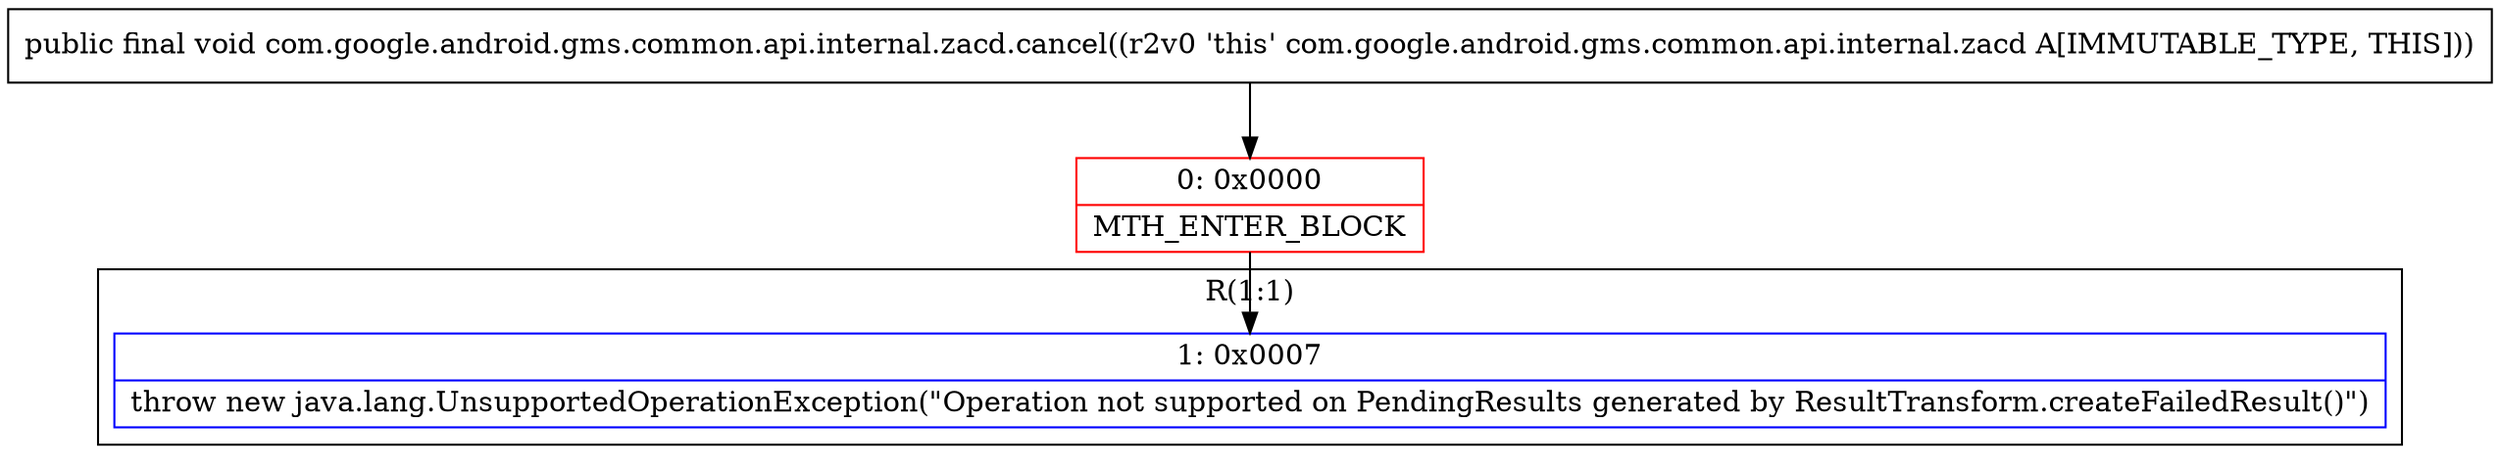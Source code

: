digraph "CFG forcom.google.android.gms.common.api.internal.zacd.cancel()V" {
subgraph cluster_Region_98460003 {
label = "R(1:1)";
node [shape=record,color=blue];
Node_1 [shape=record,label="{1\:\ 0x0007|throw new java.lang.UnsupportedOperationException(\"Operation not supported on PendingResults generated by ResultTransform.createFailedResult()\")\l}"];
}
Node_0 [shape=record,color=red,label="{0\:\ 0x0000|MTH_ENTER_BLOCK\l}"];
MethodNode[shape=record,label="{public final void com.google.android.gms.common.api.internal.zacd.cancel((r2v0 'this' com.google.android.gms.common.api.internal.zacd A[IMMUTABLE_TYPE, THIS])) }"];
MethodNode -> Node_0;
Node_0 -> Node_1;
}

